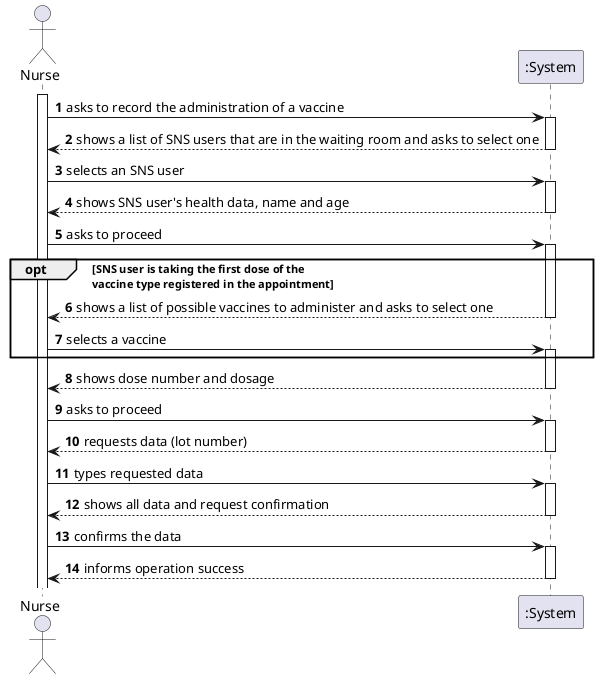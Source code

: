 @startuml US08_SSD
autonumber
actor "Nurse" as nurse

activate nurse

nurse -> ":System" : asks to record the administration of a vaccine
activate ":System"
  ":System" --> nurse : shows a list of SNS users that are in the waiting room and asks to select one
deactivate ":System"

nurse -> ":System" : selects an SNS user
activate ":System"
  ":System" --> nurse : shows SNS user's health data, name and age
deactivate ":System"

nurse -> ":System" : asks to proceed
opt SNS user is taking the first dose of the\nvaccine type registered in the appointment
  activate ":System"
    ":System" --> nurse : shows a list of possible vaccines to administer and asks to select one
  deactivate ":System"

  nurse -> ":System" : selects a vaccine
  activate ":System"
end
  ":System" --> nurse : shows dose number and dosage
deactivate ":System"

nurse -> ":System" : asks to proceed
activate ":System"
  ":System" --> nurse : requests data (lot number)
deactivate ":System"

nurse -> ":System" : types requested data
activate ":System"
  ":System" --> nurse : shows all data and request confirmation
deactivate ":System"

nurse -> ":System" : confirms the data
activate ":System"
  ":System" --> nurse : informs operation success
deactivate ":System"

@enduml